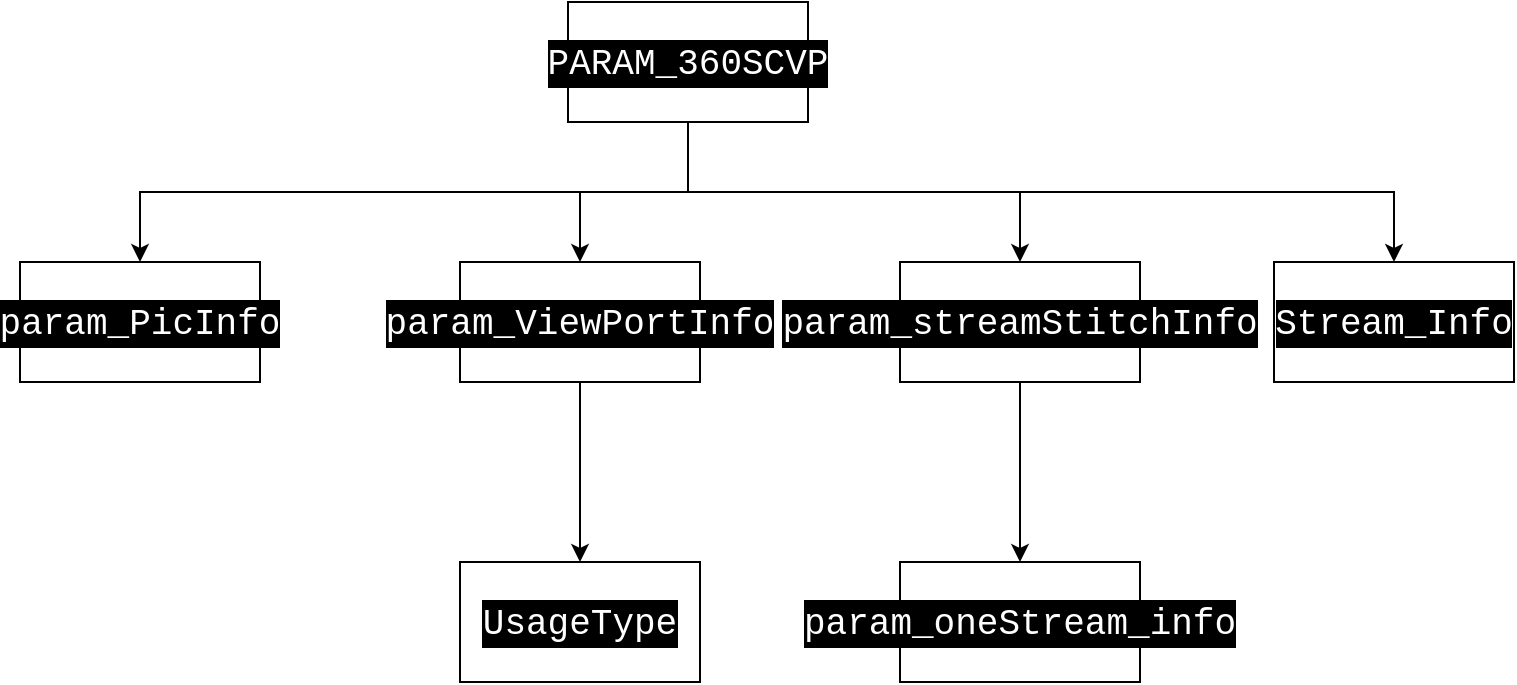 <mxfile version="20.7.4" type="device"><diagram id="prtHgNgQTEPvFCAcTncT" name="Page-1"><mxGraphModel dx="780" dy="513" grid="1" gridSize="10" guides="1" tooltips="1" connect="1" arrows="1" fold="1" page="1" pageScale="1" pageWidth="827" pageHeight="1169" math="0" shadow="0"><root><mxCell id="0"/><mxCell id="1" parent="0"/><mxCell id="bn7bBXsJ1SZPRLz-Dx3n-7" style="edgeStyle=orthogonalEdgeStyle;rounded=0;orthogonalLoop=1;jettySize=auto;html=1;entryX=0.5;entryY=0;entryDx=0;entryDy=0;exitX=0.5;exitY=1;exitDx=0;exitDy=0;" edge="1" parent="1" source="bn7bBXsJ1SZPRLz-Dx3n-2" target="bn7bBXsJ1SZPRLz-Dx3n-3"><mxGeometry relative="1" as="geometry"/></mxCell><mxCell id="bn7bBXsJ1SZPRLz-Dx3n-8" style="edgeStyle=orthogonalEdgeStyle;rounded=0;orthogonalLoop=1;jettySize=auto;html=1;" edge="1" parent="1" source="bn7bBXsJ1SZPRLz-Dx3n-2" target="bn7bBXsJ1SZPRLz-Dx3n-4"><mxGeometry relative="1" as="geometry"/></mxCell><mxCell id="bn7bBXsJ1SZPRLz-Dx3n-9" style="edgeStyle=orthogonalEdgeStyle;rounded=0;orthogonalLoop=1;jettySize=auto;html=1;entryX=0.5;entryY=0;entryDx=0;entryDy=0;exitX=0.5;exitY=1;exitDx=0;exitDy=0;" edge="1" parent="1" source="bn7bBXsJ1SZPRLz-Dx3n-2" target="bn7bBXsJ1SZPRLz-Dx3n-5"><mxGeometry relative="1" as="geometry"/></mxCell><mxCell id="bn7bBXsJ1SZPRLz-Dx3n-15" style="edgeStyle=orthogonalEdgeStyle;rounded=0;orthogonalLoop=1;jettySize=auto;html=1;exitX=0.5;exitY=1;exitDx=0;exitDy=0;" edge="1" parent="1" source="bn7bBXsJ1SZPRLz-Dx3n-2" target="bn7bBXsJ1SZPRLz-Dx3n-10"><mxGeometry relative="1" as="geometry"/></mxCell><mxCell id="bn7bBXsJ1SZPRLz-Dx3n-2" value="&lt;div style=&quot;color: rgb(255, 255, 255); background-color: rgb(0, 0, 0); font-family: Consolas, &amp;quot;Courier New&amp;quot;, monospace; font-size: 18px; line-height: 24px;&quot;&gt;PARAM_360SCVP&lt;/div&gt;" style="rounded=0;whiteSpace=wrap;html=1;" vertex="1" parent="1"><mxGeometry x="354" y="90" width="120" height="60" as="geometry"/></mxCell><mxCell id="bn7bBXsJ1SZPRLz-Dx3n-3" value="&lt;div style=&quot;color: rgb(255, 255, 255); background-color: rgb(0, 0, 0); font-family: Consolas, &amp;quot;Courier New&amp;quot;, monospace; font-size: 18px; line-height: 24px;&quot;&gt;param_PicInfo&lt;/div&gt;" style="rounded=0;whiteSpace=wrap;html=1;" vertex="1" parent="1"><mxGeometry x="80" y="220" width="120" height="60" as="geometry"/></mxCell><mxCell id="bn7bBXsJ1SZPRLz-Dx3n-14" style="edgeStyle=orthogonalEdgeStyle;rounded=0;orthogonalLoop=1;jettySize=auto;html=1;exitX=0.5;exitY=1;exitDx=0;exitDy=0;" edge="1" parent="1" source="bn7bBXsJ1SZPRLz-Dx3n-4" target="bn7bBXsJ1SZPRLz-Dx3n-13"><mxGeometry relative="1" as="geometry"/></mxCell><mxCell id="bn7bBXsJ1SZPRLz-Dx3n-4" value="&lt;div style=&quot;color: rgb(255, 255, 255); background-color: rgb(0, 0, 0); font-family: Consolas, &amp;quot;Courier New&amp;quot;, monospace; font-size: 18px; line-height: 24px;&quot;&gt;param_ViewPortInfo&lt;/div&gt;" style="rounded=0;whiteSpace=wrap;html=1;" vertex="1" parent="1"><mxGeometry x="300" y="220" width="120" height="60" as="geometry"/></mxCell><mxCell id="bn7bBXsJ1SZPRLz-Dx3n-11" style="edgeStyle=orthogonalEdgeStyle;rounded=0;orthogonalLoop=1;jettySize=auto;html=1;" edge="1" parent="1" source="bn7bBXsJ1SZPRLz-Dx3n-5" target="bn7bBXsJ1SZPRLz-Dx3n-6"><mxGeometry relative="1" as="geometry"/></mxCell><mxCell id="bn7bBXsJ1SZPRLz-Dx3n-5" value="&lt;div style=&quot;color: rgb(255, 255, 255); background-color: rgb(0, 0, 0); font-family: Consolas, &amp;quot;Courier New&amp;quot;, monospace; font-size: 18px; line-height: 24px;&quot;&gt;param_streamStitchInfo&lt;/div&gt;" style="rounded=0;whiteSpace=wrap;html=1;" vertex="1" parent="1"><mxGeometry x="520" y="220" width="120" height="60" as="geometry"/></mxCell><mxCell id="bn7bBXsJ1SZPRLz-Dx3n-6" value="&lt;div style=&quot;color: rgb(255, 255, 255); background-color: rgb(0, 0, 0); font-family: Consolas, &amp;quot;Courier New&amp;quot;, monospace; font-size: 18px; line-height: 24px;&quot;&gt;param_oneStream_info&lt;/div&gt;" style="rounded=0;whiteSpace=wrap;html=1;" vertex="1" parent="1"><mxGeometry x="520" y="370" width="120" height="60" as="geometry"/></mxCell><mxCell id="bn7bBXsJ1SZPRLz-Dx3n-10" value="&lt;div style=&quot;color: rgb(255, 255, 255); background-color: rgb(0, 0, 0); font-family: Consolas, &amp;quot;Courier New&amp;quot;, monospace; font-size: 18px; line-height: 24px;&quot;&gt;Stream_Info&lt;/div&gt;" style="rounded=0;whiteSpace=wrap;html=1;" vertex="1" parent="1"><mxGeometry x="707" y="220" width="120" height="60" as="geometry"/></mxCell><mxCell id="bn7bBXsJ1SZPRLz-Dx3n-13" value="&lt;div style=&quot;color: rgb(255, 255, 255); background-color: rgb(0, 0, 0); font-family: Consolas, &amp;quot;Courier New&amp;quot;, monospace; font-size: 18px; line-height: 24px;&quot;&gt;UsageType&lt;/div&gt;" style="rounded=0;whiteSpace=wrap;html=1;" vertex="1" parent="1"><mxGeometry x="300" y="370" width="120" height="60" as="geometry"/></mxCell></root></mxGraphModel></diagram></mxfile>